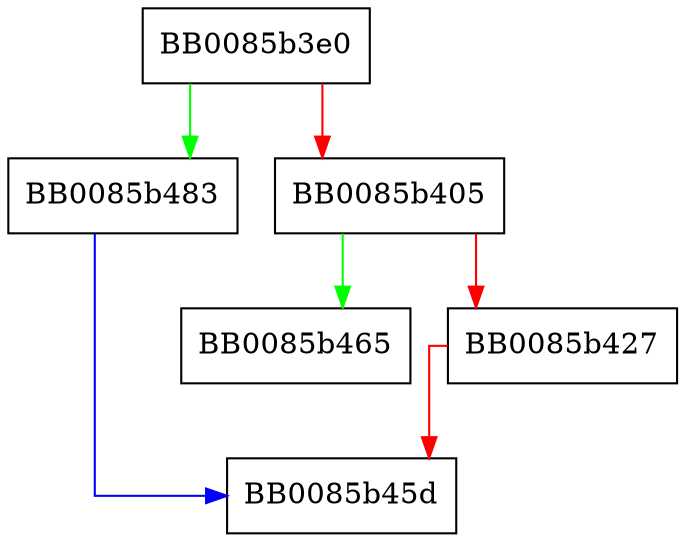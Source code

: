 digraph asn1_bio_new {
  node [shape="box"];
  graph [splines=ortho];
  BB0085b3e0 -> BB0085b483 [color="green"];
  BB0085b3e0 -> BB0085b405 [color="red"];
  BB0085b405 -> BB0085b465 [color="green"];
  BB0085b405 -> BB0085b427 [color="red"];
  BB0085b427 -> BB0085b45d [color="red"];
  BB0085b483 -> BB0085b45d [color="blue"];
}